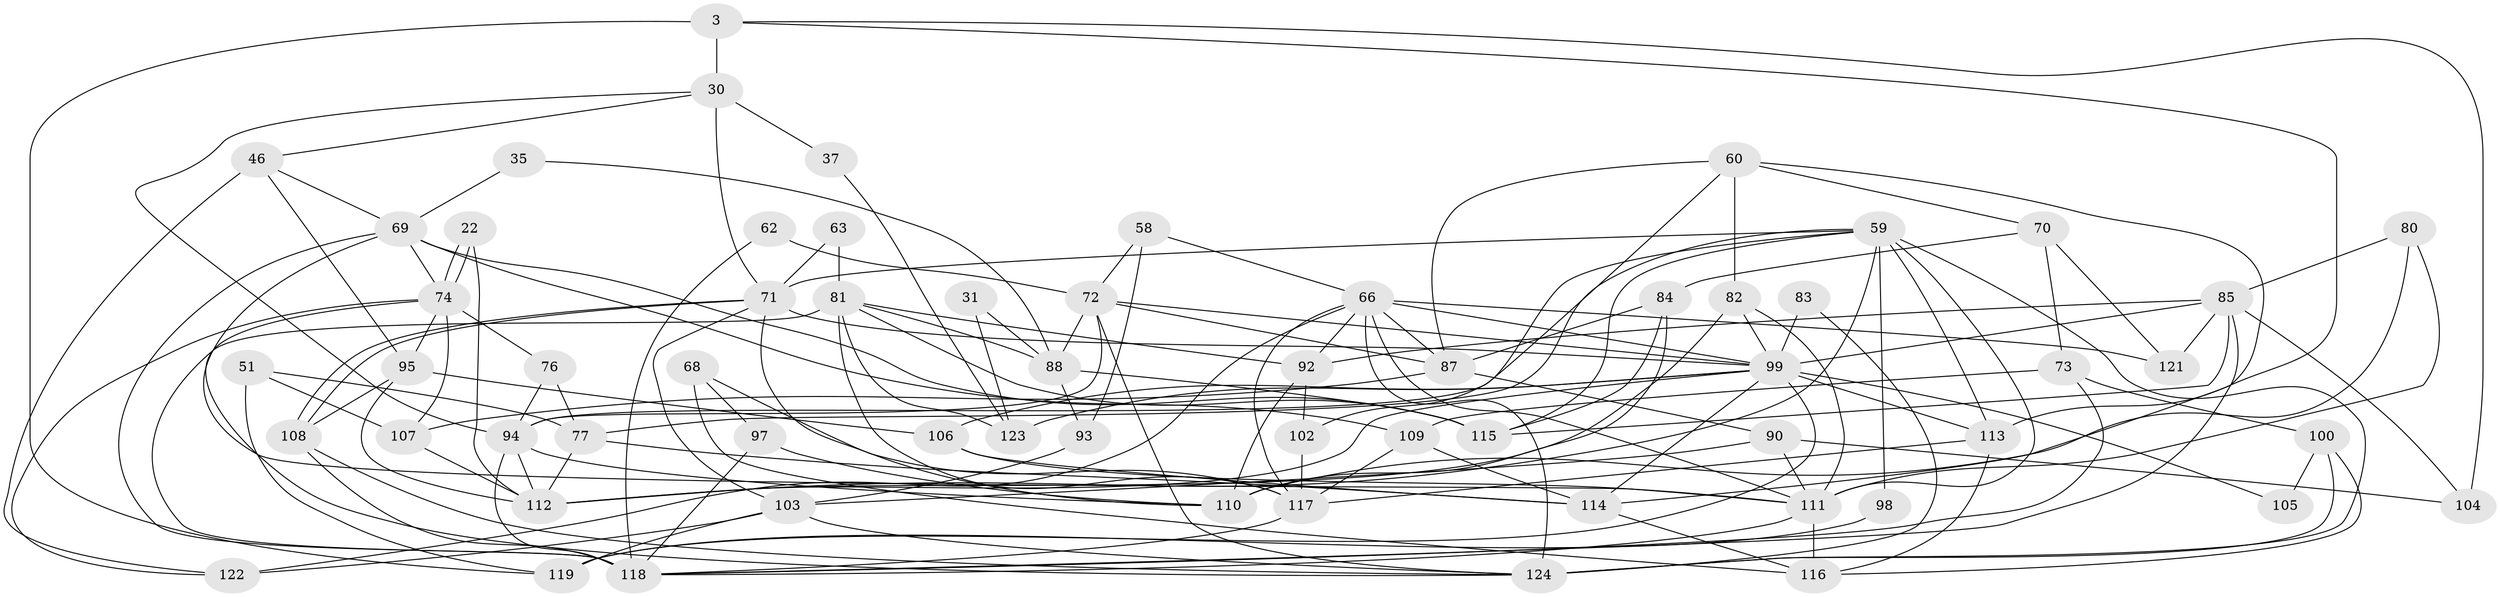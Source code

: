 // original degree distribution, {3: 0.29838709677419356, 4: 0.1935483870967742, 5: 0.18548387096774194, 6: 0.11290322580645161, 2: 0.1532258064516129, 7: 0.03225806451612903, 8: 0.024193548387096774}
// Generated by graph-tools (version 1.1) at 2025/50/03/09/25 04:50:56]
// undirected, 62 vertices, 153 edges
graph export_dot {
graph [start="1"]
  node [color=gray90,style=filled];
  3;
  22;
  30 [super="+12"];
  31;
  35;
  37;
  46;
  51;
  58;
  59 [super="+23+41"];
  60 [super="+27"];
  62;
  63;
  66 [super="+28+45"];
  68;
  69 [super="+64"];
  70;
  71 [super="+5"];
  72 [super="+49"];
  73;
  74 [super="+34"];
  76 [super="+47"];
  77 [super="+57"];
  80;
  81 [super="+33"];
  82;
  83;
  84;
  85 [super="+21"];
  87 [super="+50"];
  88;
  90 [super="+43"];
  92;
  93;
  94 [super="+36+56"];
  95 [super="+48+91"];
  97 [super="+11"];
  98;
  99 [super="+44+55+67"];
  100;
  102;
  103;
  104;
  105;
  106;
  107 [super="+96"];
  108;
  109 [super="+86"];
  110;
  111 [super="+42+38"];
  112 [super="+75"];
  113;
  114 [super="+61+101"];
  115 [super="+65+89"];
  116 [super="+13"];
  117 [super="+32+78"];
  118 [super="+26"];
  119;
  121;
  122 [super="+9"];
  123;
  124 [super="+16+120"];
  3 -- 119;
  3 -- 30 [weight=2];
  3 -- 104;
  3 -- 113;
  22 -- 74 [weight=2];
  22 -- 74;
  22 -- 112;
  30 -- 37;
  30 -- 46;
  30 -- 71;
  30 -- 94;
  31 -- 88;
  31 -- 123;
  35 -- 88;
  35 -- 69;
  37 -- 123;
  46 -- 69;
  46 -- 122;
  46 -- 95;
  51 -- 77;
  51 -- 119;
  51 -- 107;
  58 -- 66;
  58 -- 93;
  58 -- 72;
  59 -- 124 [weight=2];
  59 -- 113;
  59 -- 98;
  59 -- 71;
  59 -- 111 [weight=2];
  59 -- 112;
  59 -- 77;
  59 -- 94 [weight=2];
  59 -- 115;
  60 -- 82;
  60 -- 70;
  60 -- 102;
  60 -- 87;
  60 -- 114;
  62 -- 118;
  62 -- 72;
  63 -- 81;
  63 -- 71;
  66 -- 121 [weight=2];
  66 -- 92;
  66 -- 111;
  66 -- 87 [weight=2];
  66 -- 122;
  66 -- 124 [weight=2];
  66 -- 117 [weight=3];
  66 -- 99 [weight=3];
  68 -- 116;
  68 -- 97;
  68 -- 117;
  69 -- 74;
  69 -- 118;
  69 -- 111;
  69 -- 109 [weight=2];
  69 -- 115;
  70 -- 121;
  70 -- 73;
  70 -- 84;
  71 -- 110;
  71 -- 108;
  71 -- 108;
  71 -- 103;
  71 -- 99;
  72 -- 124 [weight=2];
  72 -- 87;
  72 -- 88 [weight=2];
  72 -- 94;
  72 -- 99;
  73 -- 109;
  73 -- 100;
  73 -- 118;
  74 -- 107 [weight=2];
  74 -- 122;
  74 -- 124;
  74 -- 95;
  74 -- 76;
  76 -- 77;
  76 -- 94;
  77 -- 112;
  77 -- 114 [weight=2];
  80 -- 111;
  80 -- 110;
  80 -- 85;
  81 -- 118 [weight=3];
  81 -- 123;
  81 -- 88;
  81 -- 92;
  81 -- 117 [weight=2];
  81 -- 115 [weight=2];
  82 -- 111;
  82 -- 112;
  82 -- 99;
  83 -- 124;
  83 -- 99;
  84 -- 115;
  84 -- 87;
  84 -- 110;
  85 -- 92;
  85 -- 121 [weight=2];
  85 -- 104;
  85 -- 118;
  85 -- 115 [weight=2];
  85 -- 99 [weight=2];
  87 -- 107;
  87 -- 90;
  88 -- 93;
  88 -- 115;
  90 -- 104;
  90 -- 111;
  90 -- 103;
  92 -- 102;
  92 -- 110;
  93 -- 103;
  94 -- 112;
  94 -- 110;
  94 -- 118;
  95 -- 112 [weight=2];
  95 -- 106;
  95 -- 108;
  97 -- 110;
  97 -- 118;
  98 -- 119;
  99 -- 114 [weight=2];
  99 -- 112;
  99 -- 105;
  99 -- 123;
  99 -- 113;
  99 -- 119;
  99 -- 106;
  100 -- 116;
  100 -- 105;
  100 -- 124;
  102 -- 117;
  103 -- 122;
  103 -- 119;
  103 -- 124;
  106 -- 111 [weight=2];
  106 -- 114 [weight=2];
  107 -- 112 [weight=2];
  108 -- 118;
  108 -- 124;
  109 -- 114 [weight=2];
  109 -- 117;
  111 -- 118;
  111 -- 116;
  113 -- 116;
  113 -- 117;
  114 -- 116;
  117 -- 118;
}
